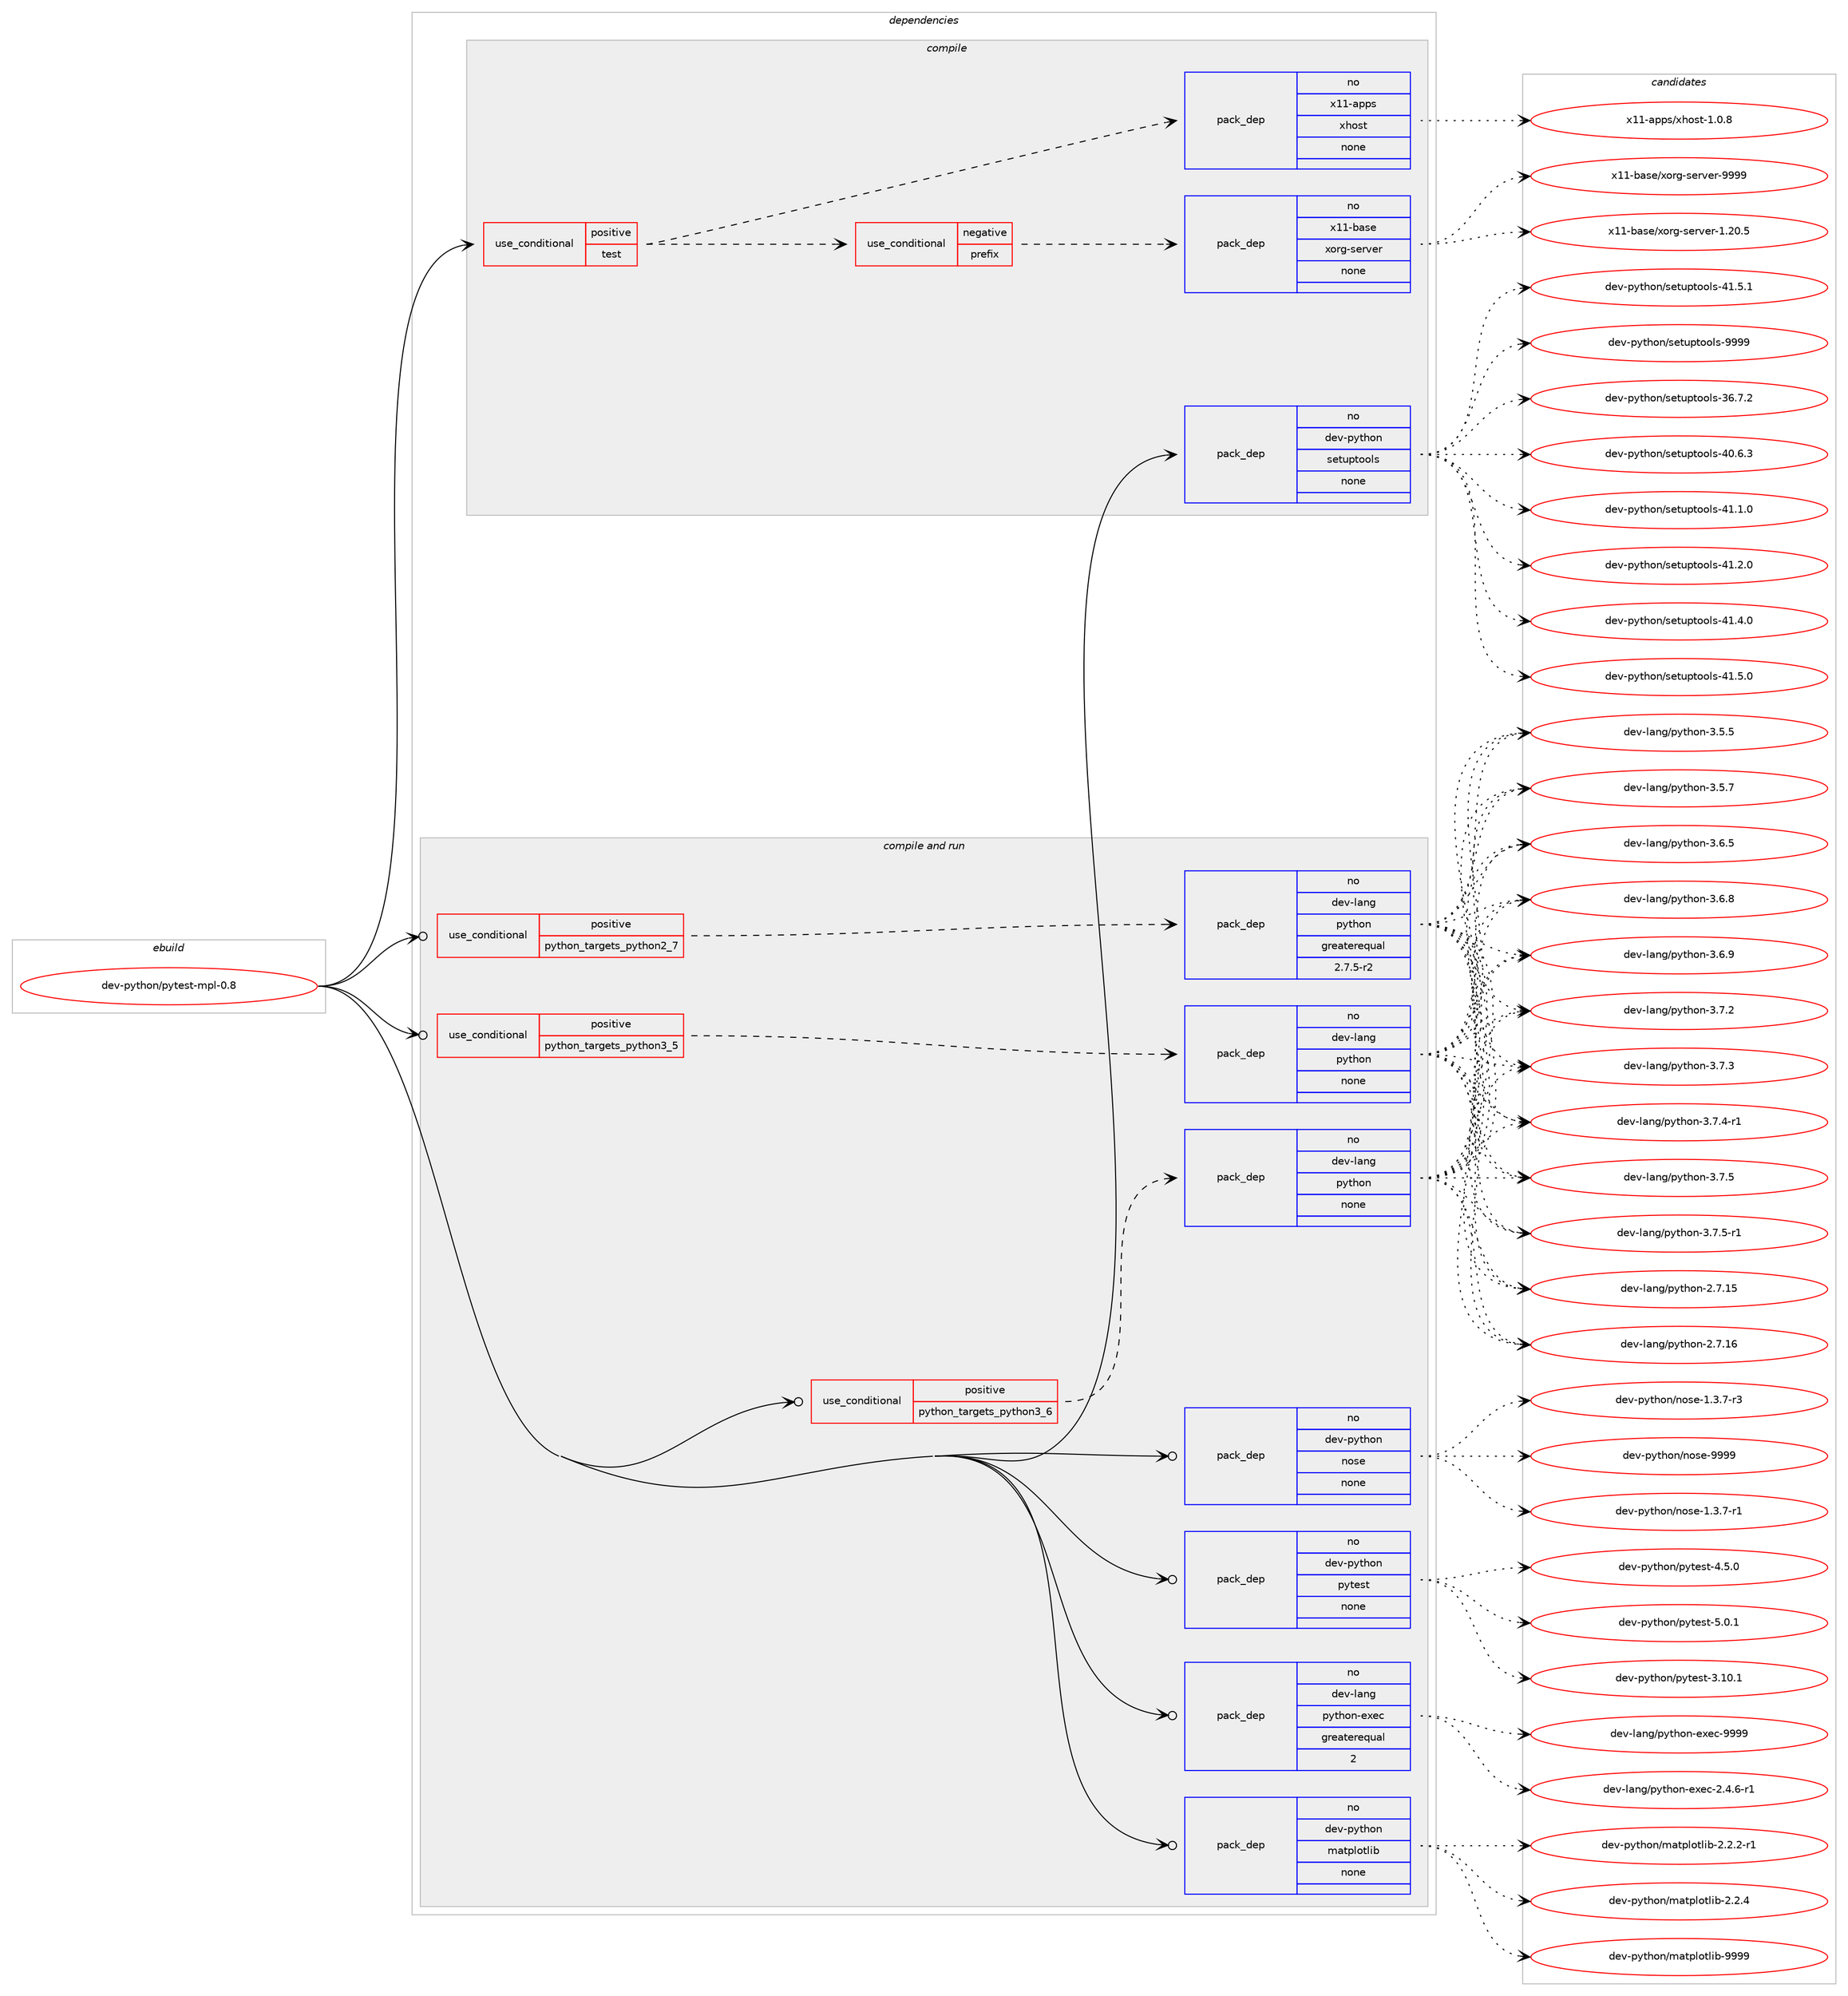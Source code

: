digraph prolog {

# *************
# Graph options
# *************

newrank=true;
concentrate=true;
compound=true;
graph [rankdir=LR,fontname=Helvetica,fontsize=10,ranksep=1.5];#, ranksep=2.5, nodesep=0.2];
edge  [arrowhead=vee];
node  [fontname=Helvetica,fontsize=10];

# **********
# The ebuild
# **********

subgraph cluster_leftcol {
color=gray;
rank=same;
label=<<i>ebuild</i>>;
id [label="dev-python/pytest-mpl-0.8", color=red, width=4, href="../dev-python/pytest-mpl-0.8.svg"];
}

# ****************
# The dependencies
# ****************

subgraph cluster_midcol {
color=gray;
label=<<i>dependencies</i>>;
subgraph cluster_compile {
fillcolor="#eeeeee";
style=filled;
label=<<i>compile</i>>;
subgraph cond147121 {
dependency629659 [label=<<TABLE BORDER="0" CELLBORDER="1" CELLSPACING="0" CELLPADDING="4"><TR><TD ROWSPAN="3" CELLPADDING="10">use_conditional</TD></TR><TR><TD>positive</TD></TR><TR><TD>test</TD></TR></TABLE>>, shape=none, color=red];
subgraph cond147122 {
dependency629660 [label=<<TABLE BORDER="0" CELLBORDER="1" CELLSPACING="0" CELLPADDING="4"><TR><TD ROWSPAN="3" CELLPADDING="10">use_conditional</TD></TR><TR><TD>negative</TD></TR><TR><TD>prefix</TD></TR></TABLE>>, shape=none, color=red];
subgraph pack470672 {
dependency629661 [label=<<TABLE BORDER="0" CELLBORDER="1" CELLSPACING="0" CELLPADDING="4" WIDTH="220"><TR><TD ROWSPAN="6" CELLPADDING="30">pack_dep</TD></TR><TR><TD WIDTH="110">no</TD></TR><TR><TD>x11-base</TD></TR><TR><TD>xorg-server</TD></TR><TR><TD>none</TD></TR><TR><TD></TD></TR></TABLE>>, shape=none, color=blue];
}
dependency629660:e -> dependency629661:w [weight=20,style="dashed",arrowhead="vee"];
}
dependency629659:e -> dependency629660:w [weight=20,style="dashed",arrowhead="vee"];
subgraph pack470673 {
dependency629662 [label=<<TABLE BORDER="0" CELLBORDER="1" CELLSPACING="0" CELLPADDING="4" WIDTH="220"><TR><TD ROWSPAN="6" CELLPADDING="30">pack_dep</TD></TR><TR><TD WIDTH="110">no</TD></TR><TR><TD>x11-apps</TD></TR><TR><TD>xhost</TD></TR><TR><TD>none</TD></TR><TR><TD></TD></TR></TABLE>>, shape=none, color=blue];
}
dependency629659:e -> dependency629662:w [weight=20,style="dashed",arrowhead="vee"];
}
id:e -> dependency629659:w [weight=20,style="solid",arrowhead="vee"];
subgraph pack470674 {
dependency629663 [label=<<TABLE BORDER="0" CELLBORDER="1" CELLSPACING="0" CELLPADDING="4" WIDTH="220"><TR><TD ROWSPAN="6" CELLPADDING="30">pack_dep</TD></TR><TR><TD WIDTH="110">no</TD></TR><TR><TD>dev-python</TD></TR><TR><TD>setuptools</TD></TR><TR><TD>none</TD></TR><TR><TD></TD></TR></TABLE>>, shape=none, color=blue];
}
id:e -> dependency629663:w [weight=20,style="solid",arrowhead="vee"];
}
subgraph cluster_compileandrun {
fillcolor="#eeeeee";
style=filled;
label=<<i>compile and run</i>>;
subgraph cond147123 {
dependency629664 [label=<<TABLE BORDER="0" CELLBORDER="1" CELLSPACING="0" CELLPADDING="4"><TR><TD ROWSPAN="3" CELLPADDING="10">use_conditional</TD></TR><TR><TD>positive</TD></TR><TR><TD>python_targets_python2_7</TD></TR></TABLE>>, shape=none, color=red];
subgraph pack470675 {
dependency629665 [label=<<TABLE BORDER="0" CELLBORDER="1" CELLSPACING="0" CELLPADDING="4" WIDTH="220"><TR><TD ROWSPAN="6" CELLPADDING="30">pack_dep</TD></TR><TR><TD WIDTH="110">no</TD></TR><TR><TD>dev-lang</TD></TR><TR><TD>python</TD></TR><TR><TD>greaterequal</TD></TR><TR><TD>2.7.5-r2</TD></TR></TABLE>>, shape=none, color=blue];
}
dependency629664:e -> dependency629665:w [weight=20,style="dashed",arrowhead="vee"];
}
id:e -> dependency629664:w [weight=20,style="solid",arrowhead="odotvee"];
subgraph cond147124 {
dependency629666 [label=<<TABLE BORDER="0" CELLBORDER="1" CELLSPACING="0" CELLPADDING="4"><TR><TD ROWSPAN="3" CELLPADDING="10">use_conditional</TD></TR><TR><TD>positive</TD></TR><TR><TD>python_targets_python3_5</TD></TR></TABLE>>, shape=none, color=red];
subgraph pack470676 {
dependency629667 [label=<<TABLE BORDER="0" CELLBORDER="1" CELLSPACING="0" CELLPADDING="4" WIDTH="220"><TR><TD ROWSPAN="6" CELLPADDING="30">pack_dep</TD></TR><TR><TD WIDTH="110">no</TD></TR><TR><TD>dev-lang</TD></TR><TR><TD>python</TD></TR><TR><TD>none</TD></TR><TR><TD></TD></TR></TABLE>>, shape=none, color=blue];
}
dependency629666:e -> dependency629667:w [weight=20,style="dashed",arrowhead="vee"];
}
id:e -> dependency629666:w [weight=20,style="solid",arrowhead="odotvee"];
subgraph cond147125 {
dependency629668 [label=<<TABLE BORDER="0" CELLBORDER="1" CELLSPACING="0" CELLPADDING="4"><TR><TD ROWSPAN="3" CELLPADDING="10">use_conditional</TD></TR><TR><TD>positive</TD></TR><TR><TD>python_targets_python3_6</TD></TR></TABLE>>, shape=none, color=red];
subgraph pack470677 {
dependency629669 [label=<<TABLE BORDER="0" CELLBORDER="1" CELLSPACING="0" CELLPADDING="4" WIDTH="220"><TR><TD ROWSPAN="6" CELLPADDING="30">pack_dep</TD></TR><TR><TD WIDTH="110">no</TD></TR><TR><TD>dev-lang</TD></TR><TR><TD>python</TD></TR><TR><TD>none</TD></TR><TR><TD></TD></TR></TABLE>>, shape=none, color=blue];
}
dependency629668:e -> dependency629669:w [weight=20,style="dashed",arrowhead="vee"];
}
id:e -> dependency629668:w [weight=20,style="solid",arrowhead="odotvee"];
subgraph pack470678 {
dependency629670 [label=<<TABLE BORDER="0" CELLBORDER="1" CELLSPACING="0" CELLPADDING="4" WIDTH="220"><TR><TD ROWSPAN="6" CELLPADDING="30">pack_dep</TD></TR><TR><TD WIDTH="110">no</TD></TR><TR><TD>dev-lang</TD></TR><TR><TD>python-exec</TD></TR><TR><TD>greaterequal</TD></TR><TR><TD>2</TD></TR></TABLE>>, shape=none, color=blue];
}
id:e -> dependency629670:w [weight=20,style="solid",arrowhead="odotvee"];
subgraph pack470679 {
dependency629671 [label=<<TABLE BORDER="0" CELLBORDER="1" CELLSPACING="0" CELLPADDING="4" WIDTH="220"><TR><TD ROWSPAN="6" CELLPADDING="30">pack_dep</TD></TR><TR><TD WIDTH="110">no</TD></TR><TR><TD>dev-python</TD></TR><TR><TD>matplotlib</TD></TR><TR><TD>none</TD></TR><TR><TD></TD></TR></TABLE>>, shape=none, color=blue];
}
id:e -> dependency629671:w [weight=20,style="solid",arrowhead="odotvee"];
subgraph pack470680 {
dependency629672 [label=<<TABLE BORDER="0" CELLBORDER="1" CELLSPACING="0" CELLPADDING="4" WIDTH="220"><TR><TD ROWSPAN="6" CELLPADDING="30">pack_dep</TD></TR><TR><TD WIDTH="110">no</TD></TR><TR><TD>dev-python</TD></TR><TR><TD>nose</TD></TR><TR><TD>none</TD></TR><TR><TD></TD></TR></TABLE>>, shape=none, color=blue];
}
id:e -> dependency629672:w [weight=20,style="solid",arrowhead="odotvee"];
subgraph pack470681 {
dependency629673 [label=<<TABLE BORDER="0" CELLBORDER="1" CELLSPACING="0" CELLPADDING="4" WIDTH="220"><TR><TD ROWSPAN="6" CELLPADDING="30">pack_dep</TD></TR><TR><TD WIDTH="110">no</TD></TR><TR><TD>dev-python</TD></TR><TR><TD>pytest</TD></TR><TR><TD>none</TD></TR><TR><TD></TD></TR></TABLE>>, shape=none, color=blue];
}
id:e -> dependency629673:w [weight=20,style="solid",arrowhead="odotvee"];
}
subgraph cluster_run {
fillcolor="#eeeeee";
style=filled;
label=<<i>run</i>>;
}
}

# **************
# The candidates
# **************

subgraph cluster_choices {
rank=same;
color=gray;
label=<<i>candidates</i>>;

subgraph choice470672 {
color=black;
nodesep=1;
choice1204949459897115101471201111141034511510111411810111445494650484653 [label="x11-base/xorg-server-1.20.5", color=red, width=4,href="../x11-base/xorg-server-1.20.5.svg"];
choice120494945989711510147120111114103451151011141181011144557575757 [label="x11-base/xorg-server-9999", color=red, width=4,href="../x11-base/xorg-server-9999.svg"];
dependency629661:e -> choice1204949459897115101471201111141034511510111411810111445494650484653:w [style=dotted,weight="100"];
dependency629661:e -> choice120494945989711510147120111114103451151011141181011144557575757:w [style=dotted,weight="100"];
}
subgraph choice470673 {
color=black;
nodesep=1;
choice1204949459711211211547120104111115116454946484656 [label="x11-apps/xhost-1.0.8", color=red, width=4,href="../x11-apps/xhost-1.0.8.svg"];
dependency629662:e -> choice1204949459711211211547120104111115116454946484656:w [style=dotted,weight="100"];
}
subgraph choice470674 {
color=black;
nodesep=1;
choice100101118451121211161041111104711510111611711211611111110811545515446554650 [label="dev-python/setuptools-36.7.2", color=red, width=4,href="../dev-python/setuptools-36.7.2.svg"];
choice100101118451121211161041111104711510111611711211611111110811545524846544651 [label="dev-python/setuptools-40.6.3", color=red, width=4,href="../dev-python/setuptools-40.6.3.svg"];
choice100101118451121211161041111104711510111611711211611111110811545524946494648 [label="dev-python/setuptools-41.1.0", color=red, width=4,href="../dev-python/setuptools-41.1.0.svg"];
choice100101118451121211161041111104711510111611711211611111110811545524946504648 [label="dev-python/setuptools-41.2.0", color=red, width=4,href="../dev-python/setuptools-41.2.0.svg"];
choice100101118451121211161041111104711510111611711211611111110811545524946524648 [label="dev-python/setuptools-41.4.0", color=red, width=4,href="../dev-python/setuptools-41.4.0.svg"];
choice100101118451121211161041111104711510111611711211611111110811545524946534648 [label="dev-python/setuptools-41.5.0", color=red, width=4,href="../dev-python/setuptools-41.5.0.svg"];
choice100101118451121211161041111104711510111611711211611111110811545524946534649 [label="dev-python/setuptools-41.5.1", color=red, width=4,href="../dev-python/setuptools-41.5.1.svg"];
choice10010111845112121116104111110471151011161171121161111111081154557575757 [label="dev-python/setuptools-9999", color=red, width=4,href="../dev-python/setuptools-9999.svg"];
dependency629663:e -> choice100101118451121211161041111104711510111611711211611111110811545515446554650:w [style=dotted,weight="100"];
dependency629663:e -> choice100101118451121211161041111104711510111611711211611111110811545524846544651:w [style=dotted,weight="100"];
dependency629663:e -> choice100101118451121211161041111104711510111611711211611111110811545524946494648:w [style=dotted,weight="100"];
dependency629663:e -> choice100101118451121211161041111104711510111611711211611111110811545524946504648:w [style=dotted,weight="100"];
dependency629663:e -> choice100101118451121211161041111104711510111611711211611111110811545524946524648:w [style=dotted,weight="100"];
dependency629663:e -> choice100101118451121211161041111104711510111611711211611111110811545524946534648:w [style=dotted,weight="100"];
dependency629663:e -> choice100101118451121211161041111104711510111611711211611111110811545524946534649:w [style=dotted,weight="100"];
dependency629663:e -> choice10010111845112121116104111110471151011161171121161111111081154557575757:w [style=dotted,weight="100"];
}
subgraph choice470675 {
color=black;
nodesep=1;
choice10010111845108971101034711212111610411111045504655464953 [label="dev-lang/python-2.7.15", color=red, width=4,href="../dev-lang/python-2.7.15.svg"];
choice10010111845108971101034711212111610411111045504655464954 [label="dev-lang/python-2.7.16", color=red, width=4,href="../dev-lang/python-2.7.16.svg"];
choice100101118451089711010347112121116104111110455146534653 [label="dev-lang/python-3.5.5", color=red, width=4,href="../dev-lang/python-3.5.5.svg"];
choice100101118451089711010347112121116104111110455146534655 [label="dev-lang/python-3.5.7", color=red, width=4,href="../dev-lang/python-3.5.7.svg"];
choice100101118451089711010347112121116104111110455146544653 [label="dev-lang/python-3.6.5", color=red, width=4,href="../dev-lang/python-3.6.5.svg"];
choice100101118451089711010347112121116104111110455146544656 [label="dev-lang/python-3.6.8", color=red, width=4,href="../dev-lang/python-3.6.8.svg"];
choice100101118451089711010347112121116104111110455146544657 [label="dev-lang/python-3.6.9", color=red, width=4,href="../dev-lang/python-3.6.9.svg"];
choice100101118451089711010347112121116104111110455146554650 [label="dev-lang/python-3.7.2", color=red, width=4,href="../dev-lang/python-3.7.2.svg"];
choice100101118451089711010347112121116104111110455146554651 [label="dev-lang/python-3.7.3", color=red, width=4,href="../dev-lang/python-3.7.3.svg"];
choice1001011184510897110103471121211161041111104551465546524511449 [label="dev-lang/python-3.7.4-r1", color=red, width=4,href="../dev-lang/python-3.7.4-r1.svg"];
choice100101118451089711010347112121116104111110455146554653 [label="dev-lang/python-3.7.5", color=red, width=4,href="../dev-lang/python-3.7.5.svg"];
choice1001011184510897110103471121211161041111104551465546534511449 [label="dev-lang/python-3.7.5-r1", color=red, width=4,href="../dev-lang/python-3.7.5-r1.svg"];
dependency629665:e -> choice10010111845108971101034711212111610411111045504655464953:w [style=dotted,weight="100"];
dependency629665:e -> choice10010111845108971101034711212111610411111045504655464954:w [style=dotted,weight="100"];
dependency629665:e -> choice100101118451089711010347112121116104111110455146534653:w [style=dotted,weight="100"];
dependency629665:e -> choice100101118451089711010347112121116104111110455146534655:w [style=dotted,weight="100"];
dependency629665:e -> choice100101118451089711010347112121116104111110455146544653:w [style=dotted,weight="100"];
dependency629665:e -> choice100101118451089711010347112121116104111110455146544656:w [style=dotted,weight="100"];
dependency629665:e -> choice100101118451089711010347112121116104111110455146544657:w [style=dotted,weight="100"];
dependency629665:e -> choice100101118451089711010347112121116104111110455146554650:w [style=dotted,weight="100"];
dependency629665:e -> choice100101118451089711010347112121116104111110455146554651:w [style=dotted,weight="100"];
dependency629665:e -> choice1001011184510897110103471121211161041111104551465546524511449:w [style=dotted,weight="100"];
dependency629665:e -> choice100101118451089711010347112121116104111110455146554653:w [style=dotted,weight="100"];
dependency629665:e -> choice1001011184510897110103471121211161041111104551465546534511449:w [style=dotted,weight="100"];
}
subgraph choice470676 {
color=black;
nodesep=1;
choice10010111845108971101034711212111610411111045504655464953 [label="dev-lang/python-2.7.15", color=red, width=4,href="../dev-lang/python-2.7.15.svg"];
choice10010111845108971101034711212111610411111045504655464954 [label="dev-lang/python-2.7.16", color=red, width=4,href="../dev-lang/python-2.7.16.svg"];
choice100101118451089711010347112121116104111110455146534653 [label="dev-lang/python-3.5.5", color=red, width=4,href="../dev-lang/python-3.5.5.svg"];
choice100101118451089711010347112121116104111110455146534655 [label="dev-lang/python-3.5.7", color=red, width=4,href="../dev-lang/python-3.5.7.svg"];
choice100101118451089711010347112121116104111110455146544653 [label="dev-lang/python-3.6.5", color=red, width=4,href="../dev-lang/python-3.6.5.svg"];
choice100101118451089711010347112121116104111110455146544656 [label="dev-lang/python-3.6.8", color=red, width=4,href="../dev-lang/python-3.6.8.svg"];
choice100101118451089711010347112121116104111110455146544657 [label="dev-lang/python-3.6.9", color=red, width=4,href="../dev-lang/python-3.6.9.svg"];
choice100101118451089711010347112121116104111110455146554650 [label="dev-lang/python-3.7.2", color=red, width=4,href="../dev-lang/python-3.7.2.svg"];
choice100101118451089711010347112121116104111110455146554651 [label="dev-lang/python-3.7.3", color=red, width=4,href="../dev-lang/python-3.7.3.svg"];
choice1001011184510897110103471121211161041111104551465546524511449 [label="dev-lang/python-3.7.4-r1", color=red, width=4,href="../dev-lang/python-3.7.4-r1.svg"];
choice100101118451089711010347112121116104111110455146554653 [label="dev-lang/python-3.7.5", color=red, width=4,href="../dev-lang/python-3.7.5.svg"];
choice1001011184510897110103471121211161041111104551465546534511449 [label="dev-lang/python-3.7.5-r1", color=red, width=4,href="../dev-lang/python-3.7.5-r1.svg"];
dependency629667:e -> choice10010111845108971101034711212111610411111045504655464953:w [style=dotted,weight="100"];
dependency629667:e -> choice10010111845108971101034711212111610411111045504655464954:w [style=dotted,weight="100"];
dependency629667:e -> choice100101118451089711010347112121116104111110455146534653:w [style=dotted,weight="100"];
dependency629667:e -> choice100101118451089711010347112121116104111110455146534655:w [style=dotted,weight="100"];
dependency629667:e -> choice100101118451089711010347112121116104111110455146544653:w [style=dotted,weight="100"];
dependency629667:e -> choice100101118451089711010347112121116104111110455146544656:w [style=dotted,weight="100"];
dependency629667:e -> choice100101118451089711010347112121116104111110455146544657:w [style=dotted,weight="100"];
dependency629667:e -> choice100101118451089711010347112121116104111110455146554650:w [style=dotted,weight="100"];
dependency629667:e -> choice100101118451089711010347112121116104111110455146554651:w [style=dotted,weight="100"];
dependency629667:e -> choice1001011184510897110103471121211161041111104551465546524511449:w [style=dotted,weight="100"];
dependency629667:e -> choice100101118451089711010347112121116104111110455146554653:w [style=dotted,weight="100"];
dependency629667:e -> choice1001011184510897110103471121211161041111104551465546534511449:w [style=dotted,weight="100"];
}
subgraph choice470677 {
color=black;
nodesep=1;
choice10010111845108971101034711212111610411111045504655464953 [label="dev-lang/python-2.7.15", color=red, width=4,href="../dev-lang/python-2.7.15.svg"];
choice10010111845108971101034711212111610411111045504655464954 [label="dev-lang/python-2.7.16", color=red, width=4,href="../dev-lang/python-2.7.16.svg"];
choice100101118451089711010347112121116104111110455146534653 [label="dev-lang/python-3.5.5", color=red, width=4,href="../dev-lang/python-3.5.5.svg"];
choice100101118451089711010347112121116104111110455146534655 [label="dev-lang/python-3.5.7", color=red, width=4,href="../dev-lang/python-3.5.7.svg"];
choice100101118451089711010347112121116104111110455146544653 [label="dev-lang/python-3.6.5", color=red, width=4,href="../dev-lang/python-3.6.5.svg"];
choice100101118451089711010347112121116104111110455146544656 [label="dev-lang/python-3.6.8", color=red, width=4,href="../dev-lang/python-3.6.8.svg"];
choice100101118451089711010347112121116104111110455146544657 [label="dev-lang/python-3.6.9", color=red, width=4,href="../dev-lang/python-3.6.9.svg"];
choice100101118451089711010347112121116104111110455146554650 [label="dev-lang/python-3.7.2", color=red, width=4,href="../dev-lang/python-3.7.2.svg"];
choice100101118451089711010347112121116104111110455146554651 [label="dev-lang/python-3.7.3", color=red, width=4,href="../dev-lang/python-3.7.3.svg"];
choice1001011184510897110103471121211161041111104551465546524511449 [label="dev-lang/python-3.7.4-r1", color=red, width=4,href="../dev-lang/python-3.7.4-r1.svg"];
choice100101118451089711010347112121116104111110455146554653 [label="dev-lang/python-3.7.5", color=red, width=4,href="../dev-lang/python-3.7.5.svg"];
choice1001011184510897110103471121211161041111104551465546534511449 [label="dev-lang/python-3.7.5-r1", color=red, width=4,href="../dev-lang/python-3.7.5-r1.svg"];
dependency629669:e -> choice10010111845108971101034711212111610411111045504655464953:w [style=dotted,weight="100"];
dependency629669:e -> choice10010111845108971101034711212111610411111045504655464954:w [style=dotted,weight="100"];
dependency629669:e -> choice100101118451089711010347112121116104111110455146534653:w [style=dotted,weight="100"];
dependency629669:e -> choice100101118451089711010347112121116104111110455146534655:w [style=dotted,weight="100"];
dependency629669:e -> choice100101118451089711010347112121116104111110455146544653:w [style=dotted,weight="100"];
dependency629669:e -> choice100101118451089711010347112121116104111110455146544656:w [style=dotted,weight="100"];
dependency629669:e -> choice100101118451089711010347112121116104111110455146544657:w [style=dotted,weight="100"];
dependency629669:e -> choice100101118451089711010347112121116104111110455146554650:w [style=dotted,weight="100"];
dependency629669:e -> choice100101118451089711010347112121116104111110455146554651:w [style=dotted,weight="100"];
dependency629669:e -> choice1001011184510897110103471121211161041111104551465546524511449:w [style=dotted,weight="100"];
dependency629669:e -> choice100101118451089711010347112121116104111110455146554653:w [style=dotted,weight="100"];
dependency629669:e -> choice1001011184510897110103471121211161041111104551465546534511449:w [style=dotted,weight="100"];
}
subgraph choice470678 {
color=black;
nodesep=1;
choice10010111845108971101034711212111610411111045101120101994550465246544511449 [label="dev-lang/python-exec-2.4.6-r1", color=red, width=4,href="../dev-lang/python-exec-2.4.6-r1.svg"];
choice10010111845108971101034711212111610411111045101120101994557575757 [label="dev-lang/python-exec-9999", color=red, width=4,href="../dev-lang/python-exec-9999.svg"];
dependency629670:e -> choice10010111845108971101034711212111610411111045101120101994550465246544511449:w [style=dotted,weight="100"];
dependency629670:e -> choice10010111845108971101034711212111610411111045101120101994557575757:w [style=dotted,weight="100"];
}
subgraph choice470679 {
color=black;
nodesep=1;
choice100101118451121211161041111104710997116112108111116108105984550465046504511449 [label="dev-python/matplotlib-2.2.2-r1", color=red, width=4,href="../dev-python/matplotlib-2.2.2-r1.svg"];
choice10010111845112121116104111110471099711611210811111610810598455046504652 [label="dev-python/matplotlib-2.2.4", color=red, width=4,href="../dev-python/matplotlib-2.2.4.svg"];
choice100101118451121211161041111104710997116112108111116108105984557575757 [label="dev-python/matplotlib-9999", color=red, width=4,href="../dev-python/matplotlib-9999.svg"];
dependency629671:e -> choice100101118451121211161041111104710997116112108111116108105984550465046504511449:w [style=dotted,weight="100"];
dependency629671:e -> choice10010111845112121116104111110471099711611210811111610810598455046504652:w [style=dotted,weight="100"];
dependency629671:e -> choice100101118451121211161041111104710997116112108111116108105984557575757:w [style=dotted,weight="100"];
}
subgraph choice470680 {
color=black;
nodesep=1;
choice10010111845112121116104111110471101111151014549465146554511449 [label="dev-python/nose-1.3.7-r1", color=red, width=4,href="../dev-python/nose-1.3.7-r1.svg"];
choice10010111845112121116104111110471101111151014549465146554511451 [label="dev-python/nose-1.3.7-r3", color=red, width=4,href="../dev-python/nose-1.3.7-r3.svg"];
choice10010111845112121116104111110471101111151014557575757 [label="dev-python/nose-9999", color=red, width=4,href="../dev-python/nose-9999.svg"];
dependency629672:e -> choice10010111845112121116104111110471101111151014549465146554511449:w [style=dotted,weight="100"];
dependency629672:e -> choice10010111845112121116104111110471101111151014549465146554511451:w [style=dotted,weight="100"];
dependency629672:e -> choice10010111845112121116104111110471101111151014557575757:w [style=dotted,weight="100"];
}
subgraph choice470681 {
color=black;
nodesep=1;
choice100101118451121211161041111104711212111610111511645514649484649 [label="dev-python/pytest-3.10.1", color=red, width=4,href="../dev-python/pytest-3.10.1.svg"];
choice1001011184511212111610411111047112121116101115116455246534648 [label="dev-python/pytest-4.5.0", color=red, width=4,href="../dev-python/pytest-4.5.0.svg"];
choice1001011184511212111610411111047112121116101115116455346484649 [label="dev-python/pytest-5.0.1", color=red, width=4,href="../dev-python/pytest-5.0.1.svg"];
dependency629673:e -> choice100101118451121211161041111104711212111610111511645514649484649:w [style=dotted,weight="100"];
dependency629673:e -> choice1001011184511212111610411111047112121116101115116455246534648:w [style=dotted,weight="100"];
dependency629673:e -> choice1001011184511212111610411111047112121116101115116455346484649:w [style=dotted,weight="100"];
}
}

}

